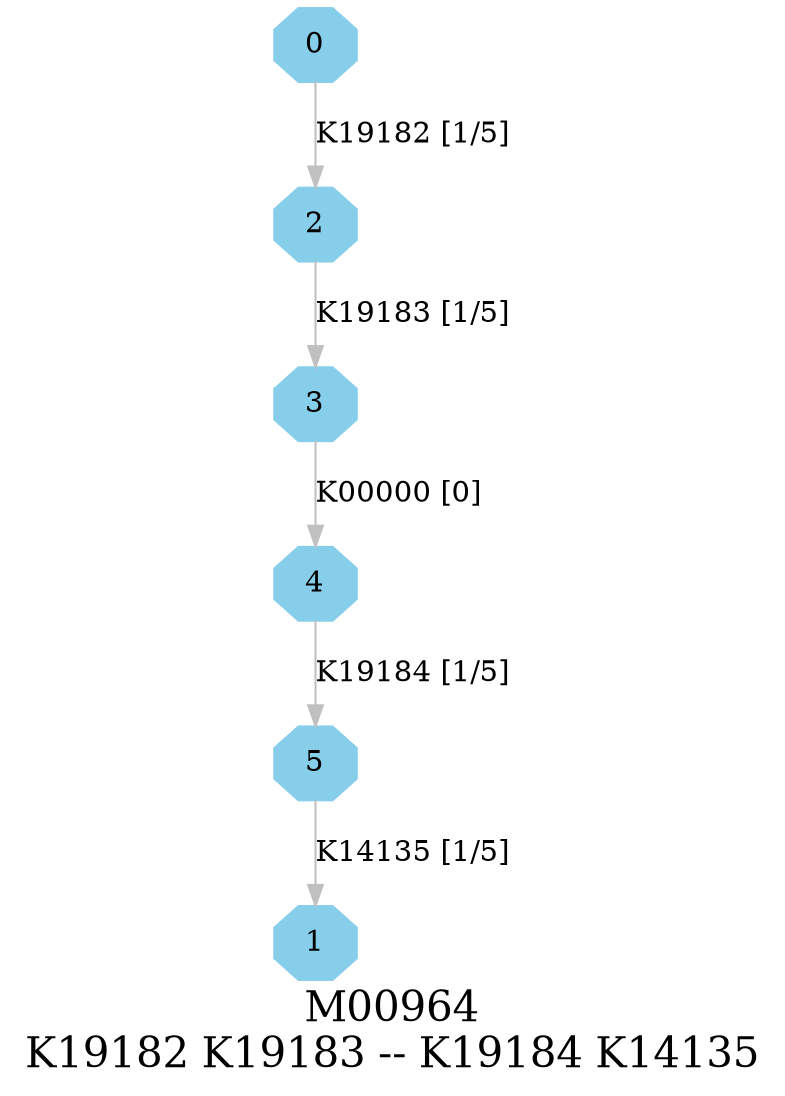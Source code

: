 digraph G {
graph [label="M00964
K19182 K19183 -- K19184 K14135",fontsize=20];
node [shape=box,style=filled];
edge [len=3,color=grey];
{node [width=.3,height=.3,shape=octagon,style=filled,color=skyblue] 0 1 2 3 4 5 }
0 -> 2 [label="K19182 [1/5]"];
2 -> 3 [label="K19183 [1/5]"];
3 -> 4 [label="K00000 [0]"];
4 -> 5 [label="K19184 [1/5]"];
5 -> 1 [label="K14135 [1/5]"];
}